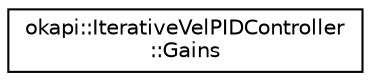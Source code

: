 digraph "Graphical Class Hierarchy"
{
 // LATEX_PDF_SIZE
  edge [fontname="Helvetica",fontsize="10",labelfontname="Helvetica",labelfontsize="10"];
  node [fontname="Helvetica",fontsize="10",shape=record];
  rankdir="LR";
  Node0 [label="okapi::IterativeVelPIDController\l::Gains",height=0.2,width=0.4,color="black", fillcolor="white", style="filled",URL="$structokapi_1_1IterativeVelPIDController_1_1Gains.html",tooltip=" "];
}
